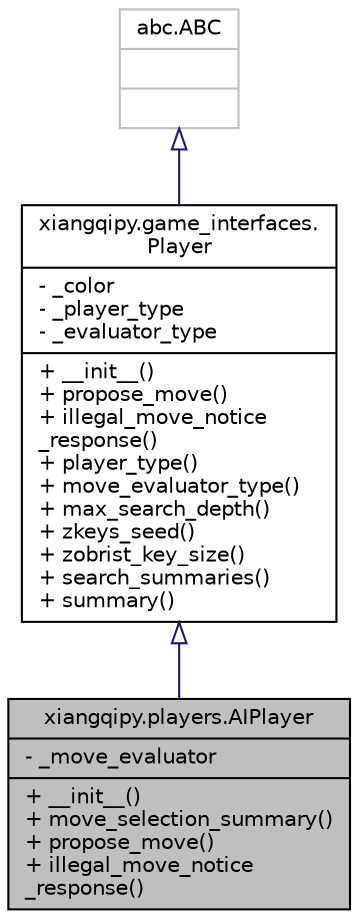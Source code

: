 digraph "xiangqipy.players.AIPlayer"
{
 // LATEX_PDF_SIZE
  edge [fontname="Helvetica",fontsize="10",labelfontname="Helvetica",labelfontsize="10"];
  node [fontname="Helvetica",fontsize="10",shape=record];
  Node1 [label="{xiangqipy.players.AIPlayer\n|- _move_evaluator\l|+ __init__()\l+ move_selection_summary()\l+ propose_move()\l+ illegal_move_notice\l_response()\l}",height=0.2,width=0.4,color="black", fillcolor="grey75", style="filled", fontcolor="black",tooltip="Proposed moves selected using an implementation of core MoveEvaluator."];
  Node2 -> Node1 [dir="back",color="midnightblue",fontsize="10",style="solid",arrowtail="onormal",fontname="Helvetica"];
  Node2 [label="{xiangqipy.game_interfaces.\lPlayer\n|- _color\l- _player_type\l- _evaluator_type\l|+ __init__()\l+ propose_move()\l+ illegal_move_notice\l_response()\l+ player_type()\l+ move_evaluator_type()\l+ max_search_depth()\l+ zkeys_seed()\l+ zobrist_key_size()\l+ search_summaries()\l+ summary()\l}",height=0.2,width=0.4,color="black", fillcolor="white", style="filled",URL="$classxiangqipy_1_1game__interfaces_1_1Player.html",tooltip="Can take a turn in a Game."];
  Node3 -> Node2 [dir="back",color="midnightblue",fontsize="10",style="solid",arrowtail="onormal",fontname="Helvetica"];
  Node3 [label="{abc.ABC\n||}",height=0.2,width=0.4,color="grey75", fillcolor="white", style="filled",tooltip=" "];
}
